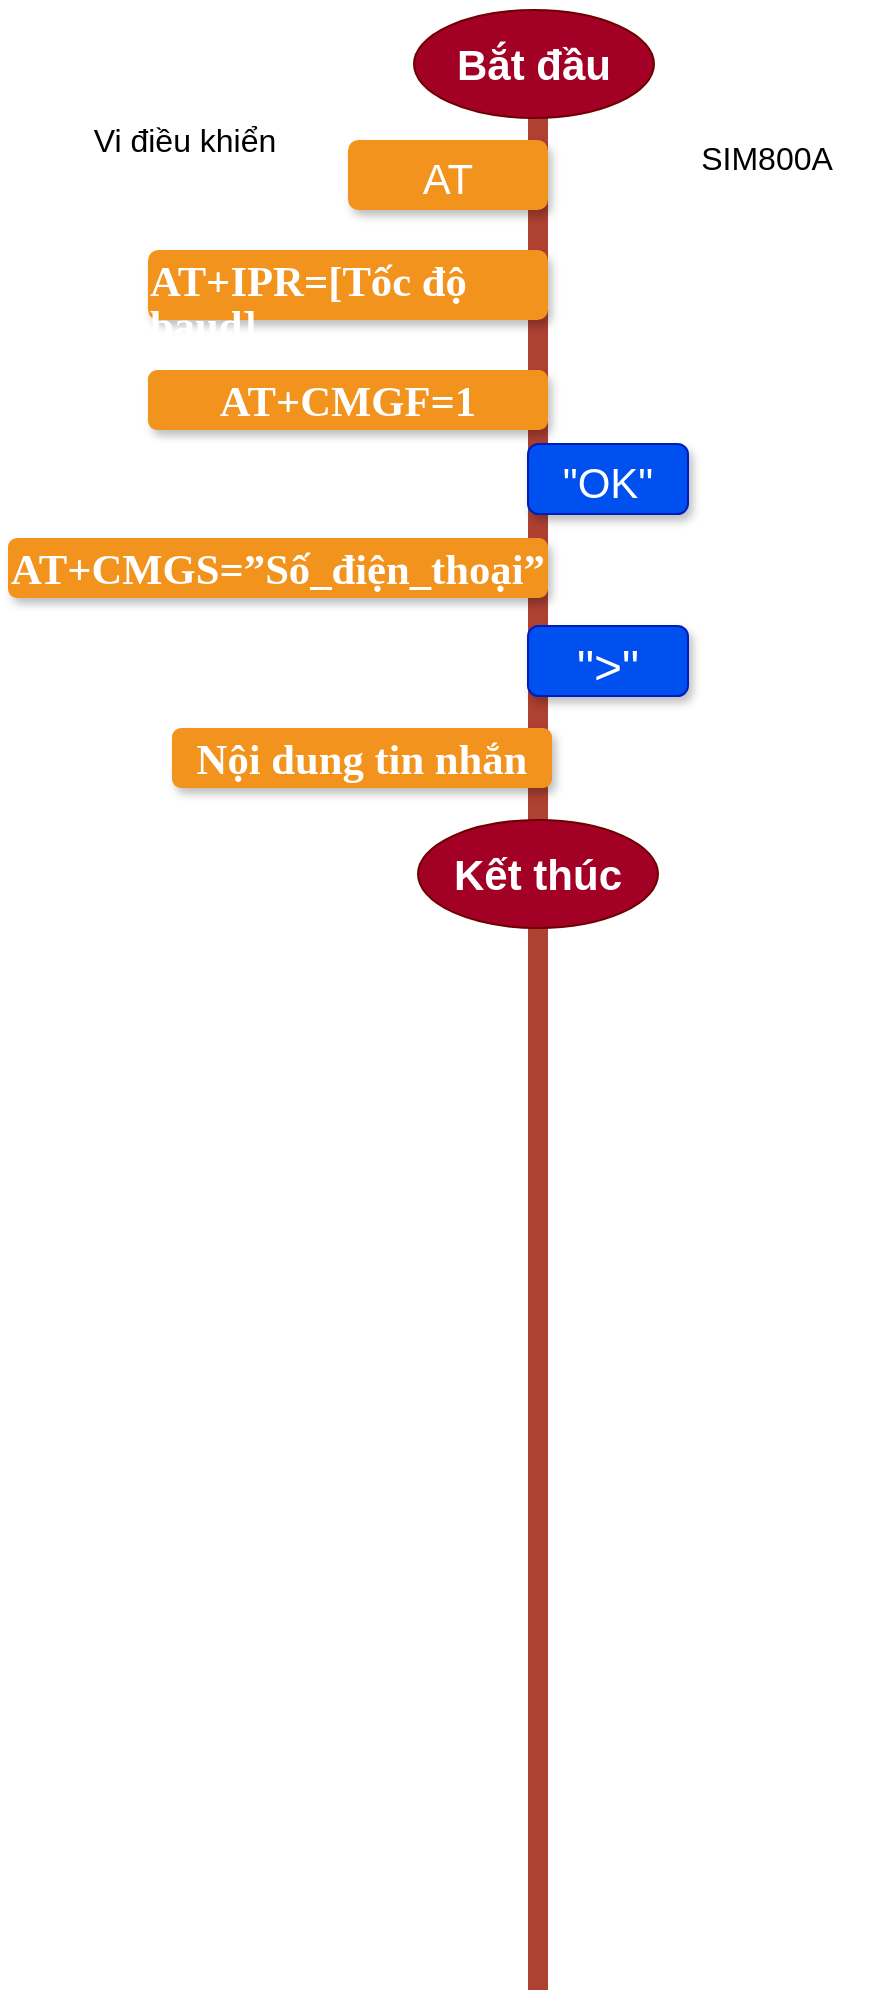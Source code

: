 <mxfile version="14.9.3" type="github">
  <diagram name="Page-1" id="fbcf5db9-b524-4cd4-e4f3-379dc89c3999">
    <mxGraphModel dx="868" dy="482" grid="0" gridSize="10" guides="1" tooltips="1" connect="1" arrows="1" fold="1" page="1" pageScale="1" pageWidth="850" pageHeight="1100" background="none" math="0" shadow="0">
      <root>
        <mxCell id="0" />
        <mxCell id="1" parent="0" />
        <mxCell id="2a0f93b5c73ef8e7-1" value="" style="line;strokeWidth=10;direction=south;html=1;fillColor=none;fontSize=13;fontColor=#000000;align=center;strokeColor=#AE4132;" parent="1" vertex="1">
          <mxGeometry x="360" y="70" width="10" height="990" as="geometry" />
        </mxCell>
        <mxCell id="2a0f93b5c73ef8e7-2" value="&lt;font style=&quot;font-size: 21px&quot;&gt;AT&lt;/font&gt;" style="rounded=1;whiteSpace=wrap;html=1;strokeColor=none;strokeWidth=1;fillColor=#F2931E;fontSize=13;fontColor=#FFFFFF;align=center;gradientColor=none;gradientDirection=east;verticalAlign=top;shadow=1;" parent="1" vertex="1">
          <mxGeometry x="270" y="135" width="100" height="35" as="geometry" />
        </mxCell>
        <mxCell id="2a0f93b5c73ef8e7-7" value="3" style="text;html=1;strokeColor=none;fillColor=none;align=center;verticalAlign=middle;whiteSpace=wrap;fontSize=30;fontColor=#FFFFFF;" parent="1" vertex="1">
          <mxGeometry x="180" y="393" width="40" height="20" as="geometry" />
        </mxCell>
        <mxCell id="2a0f93b5c73ef8e7-11" value="5" style="text;html=1;strokeColor=none;fillColor=none;align=center;verticalAlign=middle;whiteSpace=wrap;fontSize=30;fontColor=#FFFFFF;" parent="1" vertex="1">
          <mxGeometry x="180" y="623" width="40" height="20" as="geometry" />
        </mxCell>
        <mxCell id="2a0f93b5c73ef8e7-15" value="7" style="text;html=1;strokeColor=none;fillColor=none;align=center;verticalAlign=middle;whiteSpace=wrap;fontSize=30;fontColor=#FFFFFF;" parent="1" vertex="1">
          <mxGeometry x="180" y="863" width="40" height="20" as="geometry" />
        </mxCell>
        <mxCell id="E0bE4m-FEL2LXH3f69GU-2" value="&lt;p style=&quot;line-height: 150% ; margin-top: 0pt ; margin-bottom: 0pt ; margin-left: 0in ; margin-right: 0in ; text-align: left ; direction: ltr ; unicode-bidi: embed ; word-break: normal&quot;&gt;&lt;span style=&quot;font-size: 16pt ; font-family: &amp;#34;calibri&amp;#34; ; font-weight: bold&quot;&gt;AT+IPR&lt;/span&gt;&lt;span style=&quot;font-size: 16pt ; font-family: &amp;#34;calibri&amp;#34; ; font-weight: bold&quot;&gt;=[Tốc độ baud]&lt;br&gt;&lt;/span&gt;&lt;/p&gt;" style="rounded=1;whiteSpace=wrap;html=1;strokeColor=none;strokeWidth=1;fillColor=#F2931E;fontSize=13;fontColor=#FFFFFF;align=center;gradientColor=none;gradientDirection=east;verticalAlign=top;shadow=1;" vertex="1" parent="1">
          <mxGeometry x="170" y="190" width="200" height="35" as="geometry" />
        </mxCell>
        <mxCell id="E0bE4m-FEL2LXH3f69GU-3" value="&lt;p style=&quot;line-height: 150% ; margin-top: 0pt ; margin-bottom: 0pt ; margin-left: 0in ; margin-right: 0in ; text-align: left ; direction: ltr ; unicode-bidi: embed ; word-break: normal&quot;&gt;&lt;span style=&quot;font-size: 16pt ; font-family: &amp;#34;calibri&amp;#34; ; font-weight: bold&quot;&gt;AT+CMGF=1&lt;/span&gt;&lt;span style=&quot;font-size: 16pt ; font-family: &amp;#34;calibri&amp;#34; ; font-weight: bold&quot;&gt;&lt;br&gt;&lt;/span&gt;&lt;/p&gt;" style="rounded=1;whiteSpace=wrap;html=1;strokeColor=none;strokeWidth=1;fillColor=#F2931E;fontSize=13;fontColor=#FFFFFF;align=center;gradientColor=none;gradientDirection=east;verticalAlign=top;shadow=1;" vertex="1" parent="1">
          <mxGeometry x="170" y="250" width="200" height="30" as="geometry" />
        </mxCell>
        <mxCell id="E0bE4m-FEL2LXH3f69GU-4" value="&lt;p style=&quot;line-height: 150% ; margin-top: 0pt ; margin-bottom: 0pt ; margin-left: 0in ; margin-right: 0in ; text-align: left ; direction: ltr ; unicode-bidi: embed ; word-break: normal&quot;&gt;&lt;span style=&quot;font-size: 16pt ; font-family: &amp;#34;calibri&amp;#34; ; font-weight: bold&quot;&gt;AT+CMGS&lt;/span&gt;&lt;span style=&quot;font-size: 16pt ; font-family: &amp;#34;calibri&amp;#34; ; font-weight: bold&quot;&gt;=”&lt;/span&gt;&lt;span style=&quot;font-size: 16pt ; font-family: &amp;#34;calibri&amp;#34; ; font-weight: bold&quot;&gt;Sô&lt;/span&gt;&lt;span style=&quot;font-size: 16pt ; font-family: &amp;#34;calibri&amp;#34; ; font-weight: bold&quot;&gt;́_&lt;/span&gt;&lt;span style=&quot;font-size: 16pt ; font-family: &amp;#34;calibri&amp;#34; ; font-weight: bold&quot;&gt;điện_thoại&lt;/span&gt;&lt;span style=&quot;font-size: 16pt ; font-family: &amp;#34;calibri&amp;#34; ; font-weight: bold&quot;&gt;”&lt;/span&gt;&lt;/p&gt;" style="rounded=1;whiteSpace=wrap;html=1;strokeColor=none;strokeWidth=1;fillColor=#F2931E;fontSize=13;fontColor=#FFFFFF;align=center;gradientColor=none;gradientDirection=east;verticalAlign=top;shadow=1;" vertex="1" parent="1">
          <mxGeometry x="100" y="334" width="270" height="30" as="geometry" />
        </mxCell>
        <mxCell id="E0bE4m-FEL2LXH3f69GU-5" value="&lt;font style=&quot;font-size: 24px&quot;&gt;&quot;&amp;gt;&quot;&lt;/font&gt;" style="rounded=1;whiteSpace=wrap;html=1;strokeColor=#001DBC;strokeWidth=1;fillColor=#0050ef;fontSize=13;fontColor=#ffffff;align=center;gradientDirection=east;verticalAlign=top;shadow=1;" vertex="1" parent="1">
          <mxGeometry x="360" y="378" width="80" height="35" as="geometry" />
        </mxCell>
        <mxCell id="E0bE4m-FEL2LXH3f69GU-6" value="&lt;p style=&quot;line-height: 150% ; margin-top: 0pt ; margin-bottom: 0pt ; margin-left: 0in ; margin-right: 0in ; text-align: left ; direction: ltr ; unicode-bidi: embed ; word-break: normal&quot;&gt;&lt;font face=&quot;calibri&quot;&gt;&lt;span style=&quot;font-size: 21.333px&quot;&gt;&lt;b&gt;Nội dung tin nhắn&lt;/b&gt;&lt;/span&gt;&lt;/font&gt;&lt;/p&gt;" style="rounded=1;whiteSpace=wrap;html=1;strokeColor=none;strokeWidth=1;fillColor=#F2931E;fontSize=13;fontColor=#FFFFFF;align=center;gradientColor=none;gradientDirection=east;verticalAlign=top;shadow=1;" vertex="1" parent="1">
          <mxGeometry x="182" y="429" width="190" height="30" as="geometry" />
        </mxCell>
        <mxCell id="E0bE4m-FEL2LXH3f69GU-7" value="&lt;b&gt;&lt;font style=&quot;font-size: 21px&quot;&gt;Bắt đầu&lt;/font&gt;&lt;/b&gt;" style="ellipse;whiteSpace=wrap;html=1;fillColor=#a20025;strokeColor=#6F0000;fontColor=#ffffff;" vertex="1" parent="1">
          <mxGeometry x="303" y="70" width="120" height="54" as="geometry" />
        </mxCell>
        <mxCell id="E0bE4m-FEL2LXH3f69GU-8" value="&lt;b&gt;&lt;font style=&quot;font-size: 21px&quot;&gt;Kết thúc&lt;/font&gt;&lt;/b&gt;" style="ellipse;whiteSpace=wrap;html=1;fillColor=#a20025;strokeColor=#6F0000;fontColor=#ffffff;" vertex="1" parent="1">
          <mxGeometry x="305" y="475" width="120" height="54" as="geometry" />
        </mxCell>
        <mxCell id="E0bE4m-FEL2LXH3f69GU-9" value="&lt;font style=&quot;font-size: 16px&quot;&gt;Vi điều khiển&lt;/font&gt;" style="text;html=1;strokeColor=none;fillColor=none;align=center;verticalAlign=middle;whiteSpace=wrap;rounded=0;" vertex="1" parent="1">
          <mxGeometry x="137" y="118" width="103" height="34" as="geometry" />
        </mxCell>
        <mxCell id="E0bE4m-FEL2LXH3f69GU-10" value="&lt;span style=&quot;font-size: 16px&quot;&gt;SIM800A&lt;/span&gt;" style="text;html=1;strokeColor=none;fillColor=none;align=center;verticalAlign=middle;whiteSpace=wrap;rounded=0;" vertex="1" parent="1">
          <mxGeometry x="428" y="127" width="103" height="34" as="geometry" />
        </mxCell>
        <mxCell id="E0bE4m-FEL2LXH3f69GU-12" value="&lt;font style=&quot;font-size: 21px&quot;&gt;&quot;OK&quot;&lt;/font&gt;" style="rounded=1;whiteSpace=wrap;html=1;strokeColor=#001DBC;strokeWidth=1;fillColor=#0050ef;fontSize=13;fontColor=#ffffff;align=center;gradientDirection=east;verticalAlign=top;shadow=1;" vertex="1" parent="1">
          <mxGeometry x="360" y="287" width="80" height="35" as="geometry" />
        </mxCell>
      </root>
    </mxGraphModel>
  </diagram>
</mxfile>
